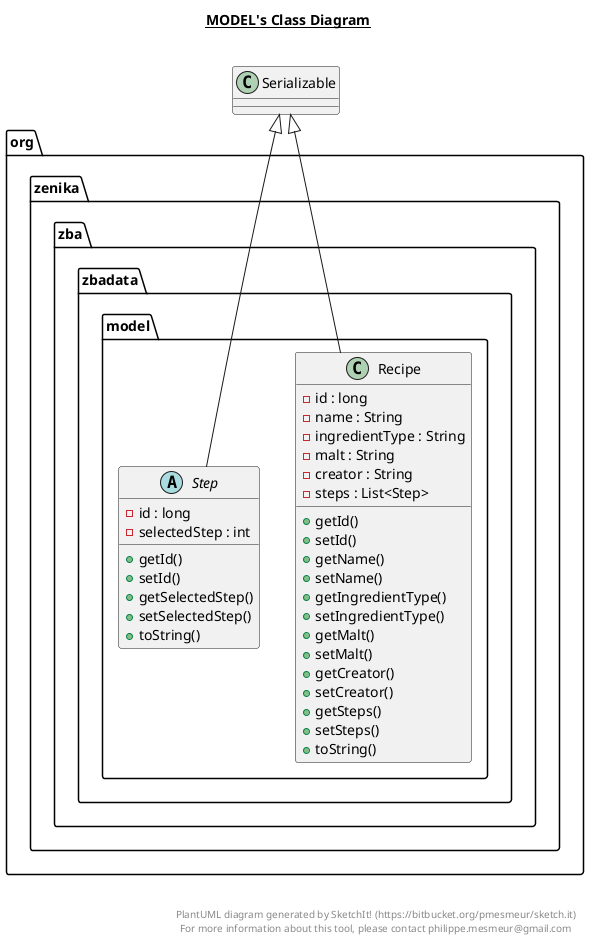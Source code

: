 @startuml

title __MODEL's Class Diagram__\n

  package org.zenika.zba.zbadata {
    package org.zenika.zba.zbadata.model {
      class Recipe {
          - id : long
          - name : String
          - ingredientType : String
          - malt : String
          - creator : String
          - steps : List<Step>
          + getId()
          + setId()
          + getName()
          + setName()
          + getIngredientType()
          + setIngredientType()
          + getMalt()
          + setMalt()
          + getCreator()
          + setCreator()
          + getSteps()
          + setSteps()
          + toString()
      }
    }
  }
  

  package org.zenika.zba.zbadata {
    package org.zenika.zba.zbadata.model {
      abstract class Step {
          - id : long
          - selectedStep : int
          + getId()
          + setId()
          + getSelectedStep()
          + setSelectedStep()
          + toString()
      }
    }
  }
  

  Recipe -up-|> Serializable
  Step -up-|> Serializable


right footer


PlantUML diagram generated by SketchIt! (https://bitbucket.org/pmesmeur/sketch.it)
For more information about this tool, please contact philippe.mesmeur@gmail.com
endfooter

@enduml
